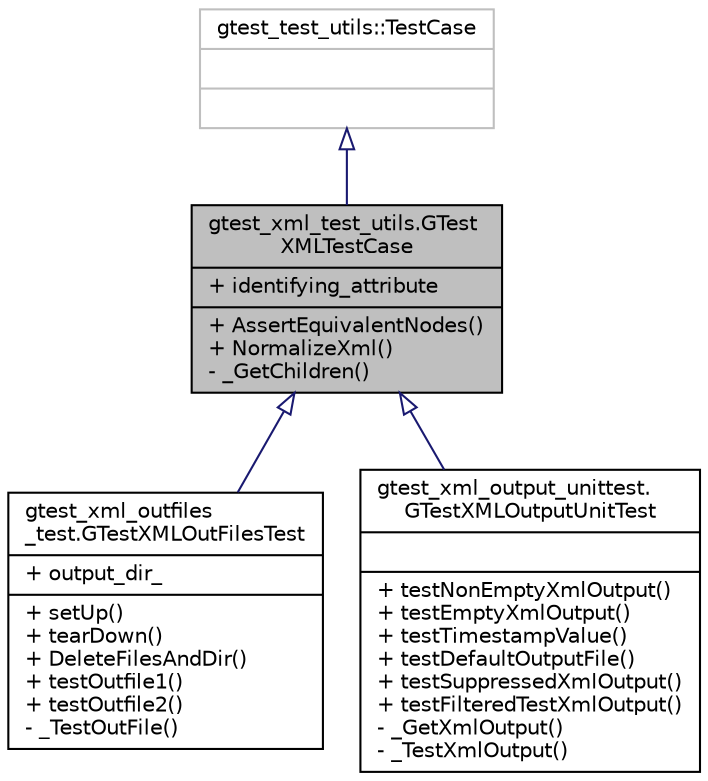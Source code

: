 digraph "gtest_xml_test_utils.GTestXMLTestCase"
{
  edge [fontname="Helvetica",fontsize="10",labelfontname="Helvetica",labelfontsize="10"];
  node [fontname="Helvetica",fontsize="10",shape=record];
  Node0 [label="{gtest_xml_test_utils.GTest\lXMLTestCase\n|+ identifying_attribute\l|+ AssertEquivalentNodes()\l+ NormalizeXml()\l- _GetChildren()\l}",height=0.2,width=0.4,color="black", fillcolor="grey75", style="filled", fontcolor="black"];
  Node1 -> Node0 [dir="back",color="midnightblue",fontsize="10",style="solid",arrowtail="onormal",fontname="Helvetica"];
  Node1 [label="{gtest_test_utils::TestCase\n||}",height=0.2,width=0.4,color="grey75", fillcolor="white", style="filled"];
  Node0 -> Node2 [dir="back",color="midnightblue",fontsize="10",style="solid",arrowtail="onormal",fontname="Helvetica"];
  Node2 [label="{gtest_xml_outfiles\l_test.GTestXMLOutFilesTest\n|+ output_dir_\l|+ setUp()\l+ tearDown()\l+ DeleteFilesAndDir()\l+ testOutfile1()\l+ testOutfile2()\l- _TestOutFile()\l}",height=0.2,width=0.4,color="black", fillcolor="white", style="filled",URL="$d0/d8d/classgtest__xml__outfiles__test_1_1_g_test_x_m_l_out_files_test.html"];
  Node0 -> Node3 [dir="back",color="midnightblue",fontsize="10",style="solid",arrowtail="onormal",fontname="Helvetica"];
  Node3 [label="{gtest_xml_output_unittest.\lGTestXMLOutputUnitTest\n||+ testNonEmptyXmlOutput()\l+ testEmptyXmlOutput()\l+ testTimestampValue()\l+ testDefaultOutputFile()\l+ testSuppressedXmlOutput()\l+ testFilteredTestXmlOutput()\l- _GetXmlOutput()\l- _TestXmlOutput()\l}",height=0.2,width=0.4,color="black", fillcolor="white", style="filled",URL="$d7/d74/classgtest__xml__output__unittest_1_1_g_test_x_m_l_output_unit_test.html"];
}
